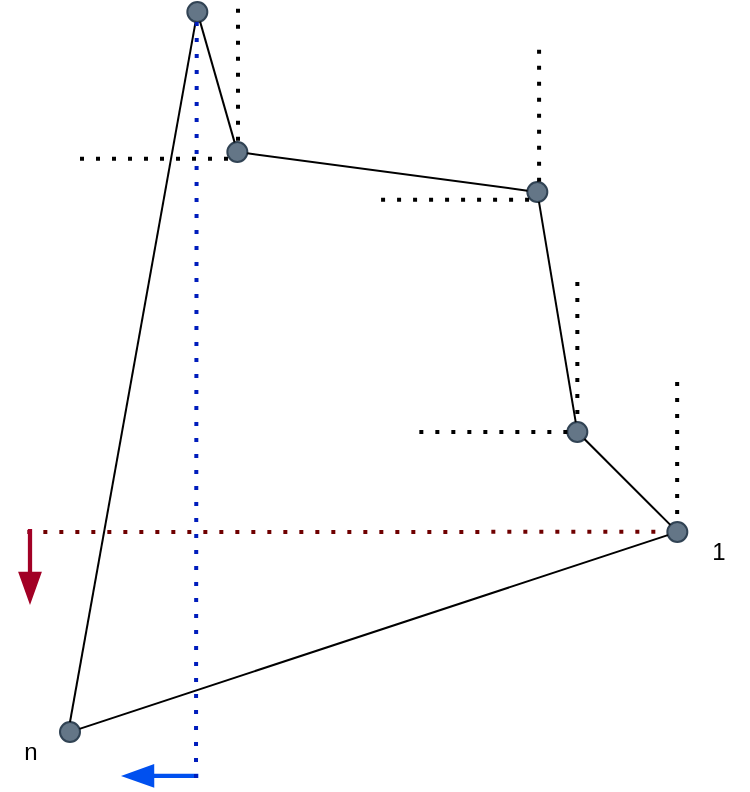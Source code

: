 <mxfile version="20.7.4" type="device"><diagram id="8tnmcAnf5vKQqU9Yrkuo" name="Stránka-1"><mxGraphModel dx="1050" dy="629" grid="1" gridSize="10" guides="1" tooltips="1" connect="1" arrows="1" fold="1" page="1" pageScale="1" pageWidth="827" pageHeight="1169" math="0" shadow="0"><root><mxCell id="0"/><mxCell id="1" parent="0"/><mxCell id="lIuPKwz0fI5FedS2z29J-15" value="" style="shape=flexArrow;endArrow=classic;html=1;rounded=0;width=2.133;endSize=5.208;endWidth=8.764;strokeColor=none;fillColor=#0050ef;" edge="1" parent="1"><mxGeometry x="-0.225" width="50" height="50" relative="1" as="geometry"><mxPoint x="309.67" y="774.94" as="sourcePoint"/><mxPoint x="270" y="775" as="targetPoint"/><Array as="points"><mxPoint x="289.67" y="774.94"/></Array><mxPoint as="offset"/></mxGeometry></mxCell><mxCell id="j0QpfPrZqNBl76bQKwAY-137" value="" style="endArrow=none;dashed=1;html=1;dashPattern=1 3;strokeWidth=2;rounded=0;fillColor=#a20025;strokeColor=#6F0000;" parent="1" edge="1"><mxGeometry width="50" height="50" relative="1" as="geometry"><mxPoint x="553.67" y="652.91" as="sourcePoint"/><mxPoint x="220" y="653" as="targetPoint"/></mxGeometry></mxCell><mxCell id="j0QpfPrZqNBl76bQKwAY-121" value="" style="ellipse;whiteSpace=wrap;html=1;aspect=fixed;fillColor=#647687;fontColor=#ffffff;strokeColor=#314354;" parent="1" vertex="1"><mxGeometry x="493.67" y="598" width="10" height="10" as="geometry"/></mxCell><mxCell id="j0QpfPrZqNBl76bQKwAY-122" value="" style="ellipse;whiteSpace=wrap;html=1;aspect=fixed;fillColor=#647687;fontColor=#ffffff;strokeColor=#314354;" parent="1" vertex="1"><mxGeometry x="543.67" y="648" width="10" height="10" as="geometry"/></mxCell><mxCell id="j0QpfPrZqNBl76bQKwAY-123" value="" style="ellipse;whiteSpace=wrap;html=1;aspect=fixed;fillColor=#647687;fontColor=#ffffff;strokeColor=#314354;" parent="1" vertex="1"><mxGeometry x="473.67" y="478" width="10" height="10" as="geometry"/></mxCell><mxCell id="j0QpfPrZqNBl76bQKwAY-124" value="" style="endArrow=none;html=1;rounded=0;" parent="1" source="j0QpfPrZqNBl76bQKwAY-121" target="j0QpfPrZqNBl76bQKwAY-122" edge="1"><mxGeometry width="50" height="50" relative="1" as="geometry"><mxPoint x="503.67" y="628" as="sourcePoint"/><mxPoint x="533.67" y="658" as="targetPoint"/></mxGeometry></mxCell><mxCell id="j0QpfPrZqNBl76bQKwAY-125" value="" style="endArrow=none;dashed=1;html=1;dashPattern=1 3;strokeWidth=2;rounded=0;" parent="1" source="j0QpfPrZqNBl76bQKwAY-121" edge="1"><mxGeometry width="50" height="50" relative="1" as="geometry"><mxPoint x="513.67" y="618" as="sourcePoint"/><mxPoint x="413.67" y="603" as="targetPoint"/></mxGeometry></mxCell><mxCell id="j0QpfPrZqNBl76bQKwAY-126" value="" style="endArrow=none;dashed=1;html=1;dashPattern=1 3;strokeWidth=2;rounded=0;" parent="1" target="j0QpfPrZqNBl76bQKwAY-121" edge="1"><mxGeometry width="50" height="50" relative="1" as="geometry"><mxPoint x="498.67" y="528" as="sourcePoint"/><mxPoint x="473.67" y="608" as="targetPoint"/></mxGeometry></mxCell><mxCell id="j0QpfPrZqNBl76bQKwAY-127" value="" style="endArrow=none;html=1;rounded=0;" parent="1" source="j0QpfPrZqNBl76bQKwAY-121" target="j0QpfPrZqNBl76bQKwAY-123" edge="1"><mxGeometry width="50" height="50" relative="1" as="geometry"><mxPoint x="523.67" y="578" as="sourcePoint"/><mxPoint x="573.67" y="528" as="targetPoint"/></mxGeometry></mxCell><mxCell id="j0QpfPrZqNBl76bQKwAY-128" value="" style="endArrow=none;dashed=1;html=1;dashPattern=1 3;strokeWidth=2;rounded=0;" parent="1" edge="1"><mxGeometry width="50" height="50" relative="1" as="geometry"><mxPoint x="474.54" y="486.87" as="sourcePoint"/><mxPoint x="394.54" y="486.87" as="targetPoint"/></mxGeometry></mxCell><mxCell id="j0QpfPrZqNBl76bQKwAY-129" value="" style="endArrow=none;dashed=1;html=1;dashPattern=1 3;strokeWidth=2;rounded=0;" parent="1" edge="1"><mxGeometry width="50" height="50" relative="1" as="geometry"><mxPoint x="479.54" y="411.87" as="sourcePoint"/><mxPoint x="479.54" y="481.87" as="targetPoint"/></mxGeometry></mxCell><mxCell id="j0QpfPrZqNBl76bQKwAY-130" value="" style="ellipse;whiteSpace=wrap;html=1;aspect=fixed;fillColor=#647687;fontColor=#ffffff;strokeColor=#314354;" parent="1" vertex="1"><mxGeometry x="323.67" y="458" width="10" height="10" as="geometry"/></mxCell><mxCell id="j0QpfPrZqNBl76bQKwAY-131" value="" style="endArrow=none;html=1;rounded=0;" parent="1" source="j0QpfPrZqNBl76bQKwAY-130" target="j0QpfPrZqNBl76bQKwAY-123" edge="1"><mxGeometry width="50" height="50" relative="1" as="geometry"><mxPoint x="343.67" y="478" as="sourcePoint"/><mxPoint x="463.67" y="478" as="targetPoint"/></mxGeometry></mxCell><mxCell id="j0QpfPrZqNBl76bQKwAY-132" value="" style="endArrow=none;dashed=1;html=1;dashPattern=1 3;strokeWidth=2;rounded=0;" parent="1" edge="1"><mxGeometry width="50" height="50" relative="1" as="geometry"><mxPoint x="324" y="466.33" as="sourcePoint"/><mxPoint x="244" y="466.33" as="targetPoint"/></mxGeometry></mxCell><mxCell id="j0QpfPrZqNBl76bQKwAY-133" value="" style="endArrow=none;dashed=1;html=1;dashPattern=1 3;strokeWidth=2;rounded=0;" parent="1" edge="1"><mxGeometry width="50" height="50" relative="1" as="geometry"><mxPoint x="329" y="391.33" as="sourcePoint"/><mxPoint x="329" y="461.33" as="targetPoint"/></mxGeometry></mxCell><mxCell id="j0QpfPrZqNBl76bQKwAY-134" value="" style="ellipse;whiteSpace=wrap;html=1;aspect=fixed;fillColor=#647687;fontColor=#ffffff;strokeColor=#314354;" parent="1" vertex="1"><mxGeometry x="303.67" y="388" width="10" height="10" as="geometry"/></mxCell><mxCell id="j0QpfPrZqNBl76bQKwAY-135" value="" style="endArrow=none;html=1;rounded=0;" parent="1" source="j0QpfPrZqNBl76bQKwAY-130" target="j0QpfPrZqNBl76bQKwAY-134" edge="1"><mxGeometry width="50" height="50" relative="1" as="geometry"><mxPoint x="293.67" y="438" as="sourcePoint"/><mxPoint x="343.67" y="388" as="targetPoint"/></mxGeometry></mxCell><mxCell id="j0QpfPrZqNBl76bQKwAY-136" value="1" style="text;html=1;align=center;verticalAlign=middle;resizable=0;points=[];autosize=1;strokeColor=none;fillColor=none;" parent="1" vertex="1"><mxGeometry x="553.67" y="648" width="30" height="30" as="geometry"/></mxCell><mxCell id="j0QpfPrZqNBl76bQKwAY-138" value="" style="ellipse;whiteSpace=wrap;html=1;aspect=fixed;fillColor=#647687;fontColor=#ffffff;strokeColor=#314354;" parent="1" vertex="1"><mxGeometry x="240" y="748" width="10" height="10" as="geometry"/></mxCell><mxCell id="j0QpfPrZqNBl76bQKwAY-139" value="" style="endArrow=none;html=1;rounded=0;" parent="1" source="j0QpfPrZqNBl76bQKwAY-138" target="j0QpfPrZqNBl76bQKwAY-122" edge="1"><mxGeometry width="50" height="50" relative="1" as="geometry"><mxPoint x="434" y="728" as="sourcePoint"/><mxPoint x="544.188" y="668" as="targetPoint"/></mxGeometry></mxCell><mxCell id="j0QpfPrZqNBl76bQKwAY-140" value="" style="endArrow=none;html=1;rounded=0;fillColor=#f5f5f5;strokeColor=default;exitX=0.5;exitY=0;exitDx=0;exitDy=0;" parent="1" source="j0QpfPrZqNBl76bQKwAY-138" target="j0QpfPrZqNBl76bQKwAY-134" edge="1"><mxGeometry width="50" height="50" relative="1" as="geometry"><mxPoint x="264" y="778" as="sourcePoint"/><mxPoint x="433" y="328" as="targetPoint"/></mxGeometry></mxCell><mxCell id="j0QpfPrZqNBl76bQKwAY-142" value="" style="endArrow=none;dashed=1;html=1;dashPattern=1 3;strokeWidth=2;rounded=0;fillColor=#0050ef;strokeColor=#001DBC;" parent="1" edge="1"><mxGeometry width="50" height="50" relative="1" as="geometry"><mxPoint x="308.37" y="398.0" as="sourcePoint"/><mxPoint x="308" y="780" as="targetPoint"/></mxGeometry></mxCell><mxCell id="lIuPKwz0fI5FedS2z29J-10" value="" style="endArrow=none;dashed=1;html=1;dashPattern=1 3;strokeWidth=2;rounded=0;" edge="1" parent="1"><mxGeometry x="0.771" y="51" width="50" height="50" relative="1" as="geometry"><mxPoint x="548.58" y="578" as="sourcePoint"/><mxPoint x="548.58" y="648" as="targetPoint"/><mxPoint as="offset"/></mxGeometry></mxCell><mxCell id="lIuPKwz0fI5FedS2z29J-11" value="n" style="text;html=1;align=center;verticalAlign=middle;resizable=0;points=[];autosize=1;strokeColor=none;fillColor=none;" vertex="1" parent="1"><mxGeometry x="210.0" y="748" width="30" height="30" as="geometry"/></mxCell><mxCell id="lIuPKwz0fI5FedS2z29J-13" value="" style="shape=flexArrow;endArrow=classic;html=1;rounded=0;width=2.133;endSize=5.208;endWidth=8.764;strokeColor=none;fillColor=#a20025;" edge="1" parent="1"><mxGeometry width="50" height="50" relative="1" as="geometry"><mxPoint x="225" y="651" as="sourcePoint"/><mxPoint x="225" y="690" as="targetPoint"/><Array as="points"><mxPoint x="225" y="679"/></Array></mxGeometry></mxCell></root></mxGraphModel></diagram></mxfile>